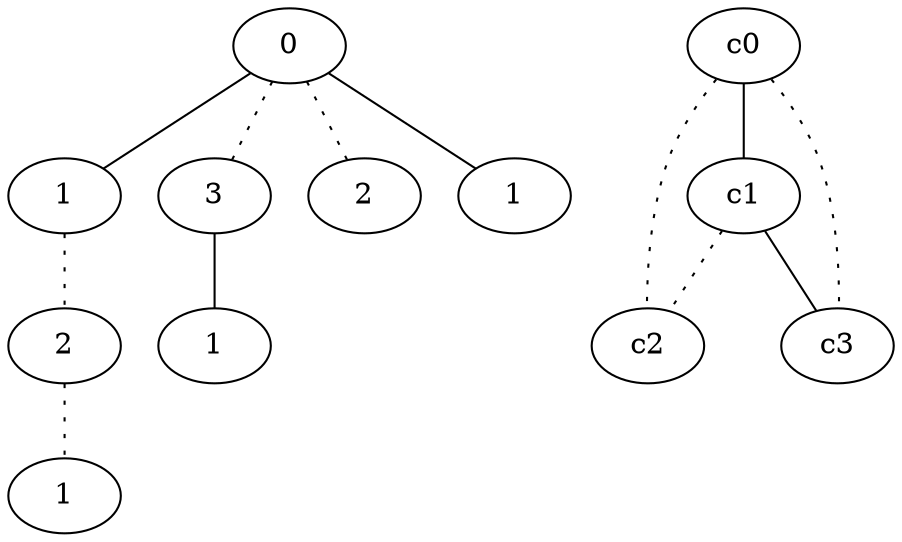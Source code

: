 graph {
a0[label=0];
a1[label=1];
a2[label=2];
a3[label=1];
a4[label=3];
a5[label=1];
a6[label=2];
a7[label=1];
a0 -- a1;
a0 -- a4 [style=dotted];
a0 -- a6 [style=dotted];
a0 -- a7;
a1 -- a2 [style=dotted];
a2 -- a3 [style=dotted];
a4 -- a5;
c0 -- c1;
c0 -- c2 [style=dotted];
c0 -- c3 [style=dotted];
c1 -- c2 [style=dotted];
c1 -- c3;
}
